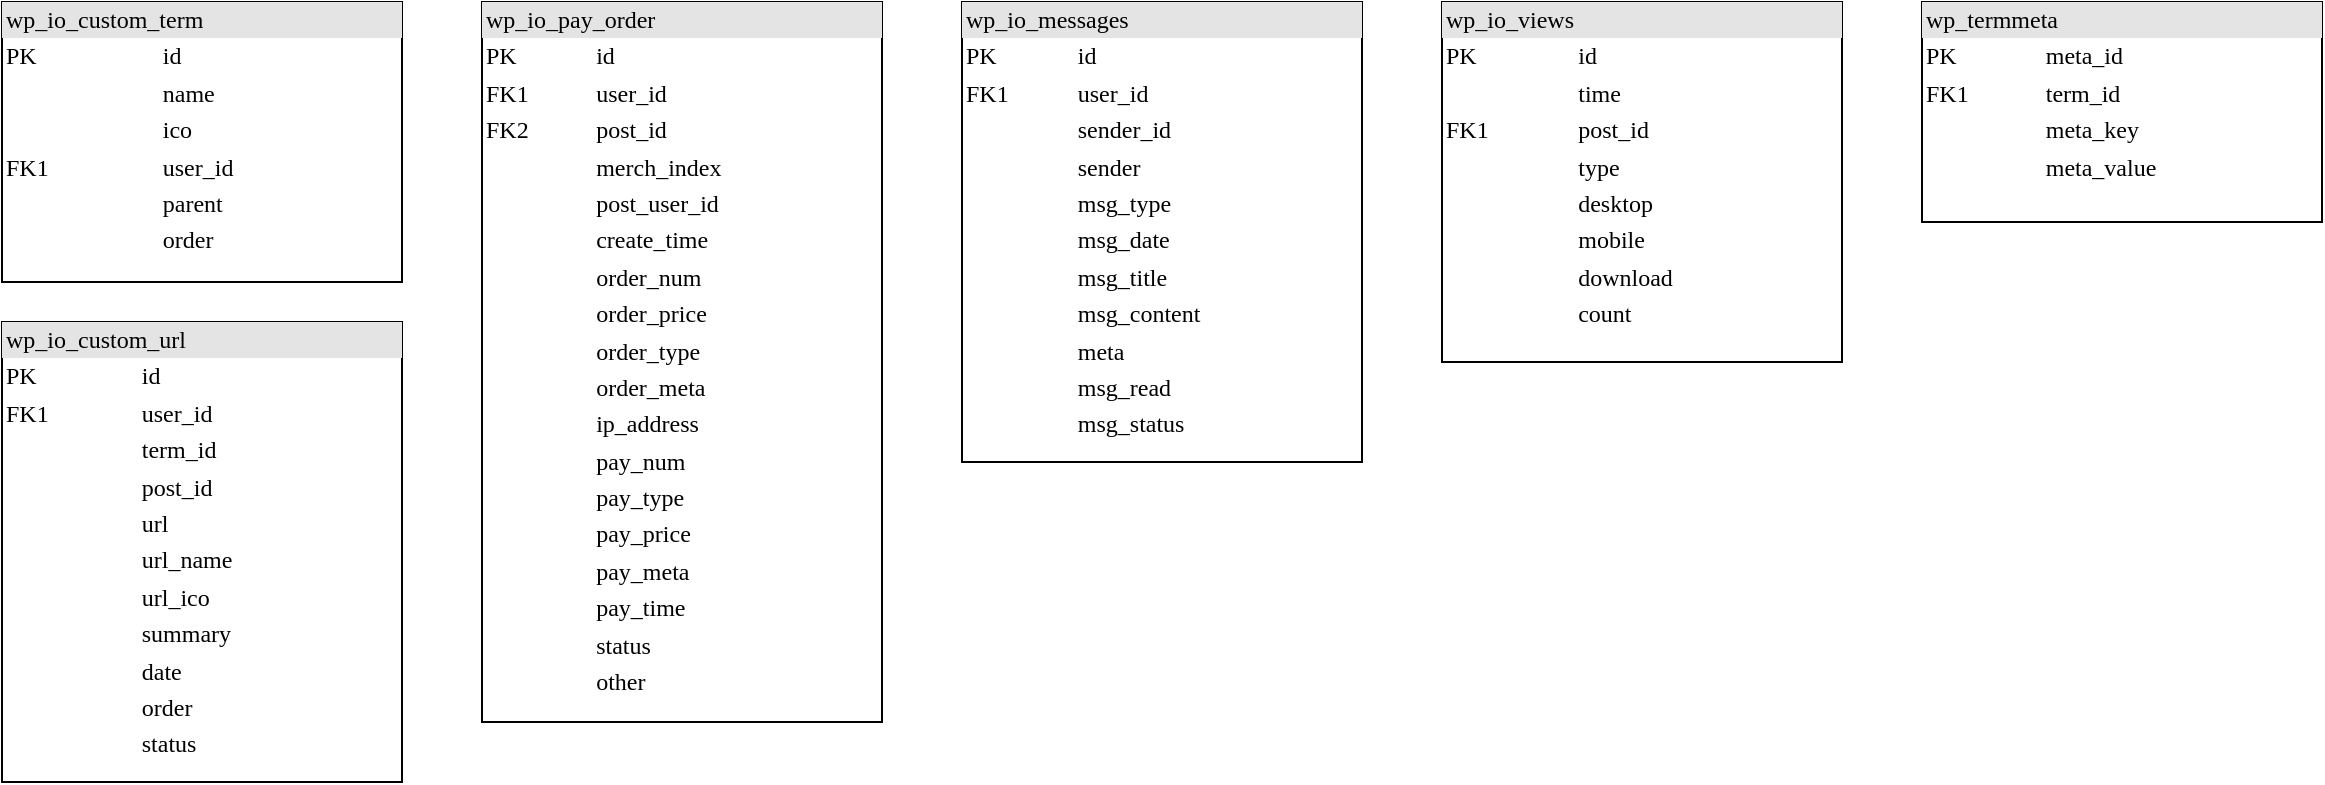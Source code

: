 <mxfile version="24.7.17">
  <diagram name="Page-1" id="2ca16b54-16f6-2749-3443-fa8db7711227">
    <mxGraphModel dx="1426" dy="781" grid="1" gridSize="10" guides="1" tooltips="1" connect="1" arrows="1" fold="1" page="1" pageScale="1" pageWidth="1100" pageHeight="850" background="none" math="0" shadow="0">
      <root>
        <mxCell id="0" />
        <mxCell id="1" parent="0" />
        <mxCell id="gSdk4kVnjCckjryoJUHf-1" value="&lt;div style=&quot;box-sizing:border-box;width:100%;background:#e4e4e4;padding:2px;&quot;&gt;wp_io_custom_term&lt;br&gt;&lt;/div&gt;&lt;table style=&quot;width:100%;font-size:1em;&quot; cellpadding=&quot;2&quot; cellspacing=&quot;0&quot;&gt;&lt;tbody&gt;&lt;tr&gt;&lt;td&gt;PK&lt;/td&gt;&lt;td&gt;id&lt;/td&gt;&lt;/tr&gt;&lt;tr&gt;&lt;td&gt;&lt;br&gt;&lt;/td&gt;&lt;td&gt;name&lt;/td&gt;&lt;/tr&gt;&lt;tr&gt;&lt;td&gt;&lt;/td&gt;&lt;td&gt;ico&lt;br&gt;&lt;/td&gt;&lt;/tr&gt;&lt;tr&gt;&lt;td&gt;FK1&lt;/td&gt;&lt;td&gt;user_id&lt;br&gt;&lt;/td&gt;&lt;/tr&gt;&lt;tr&gt;&lt;td&gt;&lt;br&gt;&lt;/td&gt;&lt;td&gt;parent&lt;/td&gt;&lt;/tr&gt;&lt;tr&gt;&lt;td&gt;&lt;br&gt;&lt;/td&gt;&lt;td&gt;order&lt;/td&gt;&lt;/tr&gt;&lt;/tbody&gt;&lt;/table&gt;" style="verticalAlign=top;align=left;overflow=fill;html=1;rounded=0;shadow=0;comic=0;labelBackgroundColor=none;strokeWidth=1;fontFamily=Verdana;fontSize=12" parent="1" vertex="1">
          <mxGeometry x="40" y="40" width="200" height="140" as="geometry" />
        </mxCell>
        <mxCell id="lL7BRRvSai_WVeJ1A8zK-7" value="&lt;div style=&quot;box-sizing:border-box;width:100%;background:#e4e4e4;padding:2px;&quot;&gt;wp_io_custom_url&lt;br&gt;&lt;/div&gt;&lt;table style=&quot;width:100%;font-size:1em;&quot; cellpadding=&quot;2&quot; cellspacing=&quot;0&quot;&gt;&lt;tbody&gt;&lt;tr&gt;&lt;td&gt;PK&lt;/td&gt;&lt;td&gt;id&lt;/td&gt;&lt;/tr&gt;&lt;tr&gt;&lt;td&gt;FK1&lt;/td&gt;&lt;td&gt;user_id&lt;/td&gt;&lt;/tr&gt;&lt;tr&gt;&lt;td&gt;&lt;/td&gt;&lt;td&gt;term_id&lt;br&gt;&lt;/td&gt;&lt;/tr&gt;&lt;tr&gt;&lt;td&gt;&lt;br&gt;&lt;/td&gt;&lt;td&gt;post_id&lt;br&gt;&lt;/td&gt;&lt;/tr&gt;&lt;tr&gt;&lt;td&gt;&lt;br&gt;&lt;/td&gt;&lt;td&gt;url&lt;/td&gt;&lt;/tr&gt;&lt;tr&gt;&lt;td&gt;&lt;br&gt;&lt;/td&gt;&lt;td&gt;url_name&lt;/td&gt;&lt;/tr&gt;&lt;tr&gt;&lt;td&gt;&lt;br&gt;&lt;/td&gt;&lt;td&gt;url_ico&lt;/td&gt;&lt;/tr&gt;&lt;tr&gt;&lt;td&gt;&lt;br&gt;&lt;/td&gt;&lt;td&gt;summary&lt;/td&gt;&lt;/tr&gt;&lt;tr&gt;&lt;td&gt;&lt;br&gt;&lt;/td&gt;&lt;td&gt;date&lt;/td&gt;&lt;/tr&gt;&lt;tr&gt;&lt;td&gt;&lt;br&gt;&lt;/td&gt;&lt;td&gt;order&lt;/td&gt;&lt;/tr&gt;&lt;tr&gt;&lt;td&gt;&lt;br&gt;&lt;/td&gt;&lt;td&gt;status&lt;/td&gt;&lt;/tr&gt;&lt;/tbody&gt;&lt;/table&gt;" style="verticalAlign=top;align=left;overflow=fill;html=1;rounded=0;shadow=0;comic=0;labelBackgroundColor=none;strokeWidth=1;fontFamily=Verdana;fontSize=12" vertex="1" parent="1">
          <mxGeometry x="40" y="200" width="200" height="230" as="geometry" />
        </mxCell>
        <mxCell id="lL7BRRvSai_WVeJ1A8zK-8" value="&lt;div style=&quot;box-sizing:border-box;width:100%;background:#e4e4e4;padding:2px;&quot;&gt;wp_io_messages&lt;br&gt;&lt;/div&gt;&lt;table style=&quot;width:100%;font-size:1em;&quot; cellpadding=&quot;2&quot; cellspacing=&quot;0&quot;&gt;&lt;tbody&gt;&lt;tr&gt;&lt;td&gt;PK&lt;/td&gt;&lt;td&gt;id&lt;/td&gt;&lt;/tr&gt;&lt;tr&gt;&lt;td&gt;FK1&lt;/td&gt;&lt;td&gt;user_id&lt;/td&gt;&lt;/tr&gt;&lt;tr&gt;&lt;td&gt;&lt;/td&gt;&lt;td&gt;sender_id&lt;/td&gt;&lt;/tr&gt;&lt;tr&gt;&lt;td&gt;&lt;br&gt;&lt;/td&gt;&lt;td&gt;sender&lt;/td&gt;&lt;/tr&gt;&lt;tr&gt;&lt;td&gt;&lt;br&gt;&lt;/td&gt;&lt;td&gt;msg_type&lt;/td&gt;&lt;/tr&gt;&lt;tr&gt;&lt;td&gt;&lt;br&gt;&lt;/td&gt;&lt;td&gt;msg_date&lt;/td&gt;&lt;/tr&gt;&lt;tr&gt;&lt;td&gt;&lt;br&gt;&lt;/td&gt;&lt;td&gt;msg_title&lt;/td&gt;&lt;/tr&gt;&lt;tr&gt;&lt;td&gt;&lt;br&gt;&lt;/td&gt;&lt;td&gt;msg_content&lt;/td&gt;&lt;/tr&gt;&lt;tr&gt;&lt;td&gt;&lt;br&gt;&lt;/td&gt;&lt;td&gt;meta&lt;/td&gt;&lt;/tr&gt;&lt;tr&gt;&lt;td&gt;&lt;br&gt;&lt;/td&gt;&lt;td&gt;msg_read&lt;/td&gt;&lt;/tr&gt;&lt;tr&gt;&lt;td&gt;&lt;br&gt;&lt;/td&gt;&lt;td&gt;msg_status&lt;/td&gt;&lt;/tr&gt;&lt;/tbody&gt;&lt;/table&gt;" style="verticalAlign=top;align=left;overflow=fill;html=1;rounded=0;shadow=0;comic=0;labelBackgroundColor=none;strokeWidth=1;fontFamily=Verdana;fontSize=12" vertex="1" parent="1">
          <mxGeometry x="520" y="40" width="200" height="230" as="geometry" />
        </mxCell>
        <mxCell id="lL7BRRvSai_WVeJ1A8zK-9" value="&lt;div style=&quot;box-sizing:border-box;width:100%;background:#e4e4e4;padding:2px;&quot;&gt;wp_io_pay_order&lt;br&gt;&lt;/div&gt;&lt;table style=&quot;width:100%;font-size:1em;&quot; cellpadding=&quot;2&quot; cellspacing=&quot;0&quot;&gt;&lt;tbody&gt;&lt;tr&gt;&lt;td&gt;PK&lt;/td&gt;&lt;td&gt;id&lt;/td&gt;&lt;/tr&gt;&lt;tr&gt;&lt;td&gt;FK1&lt;/td&gt;&lt;td&gt;user_id&lt;/td&gt;&lt;/tr&gt;&lt;tr&gt;&lt;td&gt;FK2&lt;/td&gt;&lt;td&gt;post_id&lt;/td&gt;&lt;/tr&gt;&lt;tr&gt;&lt;td&gt;&lt;br&gt;&lt;/td&gt;&lt;td&gt;merch_index&lt;/td&gt;&lt;/tr&gt;&lt;tr&gt;&lt;td&gt;&lt;br&gt;&lt;/td&gt;&lt;td&gt;post_user_id&lt;/td&gt;&lt;/tr&gt;&lt;tr&gt;&lt;td&gt;&lt;br&gt;&lt;/td&gt;&lt;td&gt;create_time&lt;/td&gt;&lt;/tr&gt;&lt;tr&gt;&lt;td&gt;&lt;br&gt;&lt;/td&gt;&lt;td&gt;order_num&lt;/td&gt;&lt;/tr&gt;&lt;tr&gt;&lt;td&gt;&lt;br&gt;&lt;/td&gt;&lt;td&gt;order_price&lt;/td&gt;&lt;/tr&gt;&lt;tr&gt;&lt;td&gt;&lt;br&gt;&lt;/td&gt;&lt;td&gt;order_type&lt;/td&gt;&lt;/tr&gt;&lt;tr&gt;&lt;td&gt;&lt;br&gt;&lt;/td&gt;&lt;td&gt;order_meta&lt;/td&gt;&lt;/tr&gt;&lt;tr&gt;&lt;td&gt;&lt;br&gt;&lt;/td&gt;&lt;td&gt;ip_address&lt;br&gt;&lt;/td&gt;&lt;/tr&gt;&lt;tr&gt;&lt;td&gt;&lt;br&gt;&lt;/td&gt;&lt;td&gt;pay_num&lt;/td&gt;&lt;/tr&gt;&lt;tr&gt;&lt;td&gt;&lt;br&gt;&lt;/td&gt;&lt;td&gt;pay_type&lt;/td&gt;&lt;/tr&gt;&lt;tr&gt;&lt;td&gt;&lt;br&gt;&lt;/td&gt;&lt;td&gt;pay_price&lt;/td&gt;&lt;/tr&gt;&lt;tr&gt;&lt;td&gt;&lt;br&gt;&lt;/td&gt;&lt;td&gt;pay_meta&lt;/td&gt;&lt;/tr&gt;&lt;tr&gt;&lt;td&gt;&lt;br&gt;&lt;/td&gt;&lt;td&gt;pay_time&lt;/td&gt;&lt;/tr&gt;&lt;tr&gt;&lt;td&gt;&lt;br&gt;&lt;/td&gt;&lt;td&gt;status&lt;/td&gt;&lt;/tr&gt;&lt;tr&gt;&lt;td&gt;&lt;br&gt;&lt;/td&gt;&lt;td&gt;other&lt;/td&gt;&lt;/tr&gt;&lt;tr&gt;&lt;td&gt;&lt;br&gt;&lt;/td&gt;&lt;td&gt;&lt;br&gt;&lt;/td&gt;&lt;/tr&gt;&lt;/tbody&gt;&lt;/table&gt;" style="verticalAlign=top;align=left;overflow=fill;html=1;rounded=0;shadow=0;comic=0;labelBackgroundColor=none;strokeWidth=1;fontFamily=Verdana;fontSize=12" vertex="1" parent="1">
          <mxGeometry x="280" y="40" width="200" height="360" as="geometry" />
        </mxCell>
        <mxCell id="lL7BRRvSai_WVeJ1A8zK-11" value="&lt;div style=&quot;box-sizing:border-box;width:100%;background:#e4e4e4;padding:2px;&quot;&gt;wp_io_views&lt;br&gt;&lt;/div&gt;&lt;table style=&quot;width:100%;font-size:1em;&quot; cellpadding=&quot;2&quot; cellspacing=&quot;0&quot;&gt;&lt;tbody&gt;&lt;tr&gt;&lt;td&gt;PK&lt;/td&gt;&lt;td&gt;id&lt;/td&gt;&lt;/tr&gt;&lt;tr&gt;&lt;td&gt;&lt;br&gt;&lt;/td&gt;&lt;td&gt;time&lt;/td&gt;&lt;/tr&gt;&lt;tr&gt;&lt;td&gt;FK1&lt;/td&gt;&lt;td&gt;post_id&lt;br&gt;&lt;/td&gt;&lt;/tr&gt;&lt;tr&gt;&lt;td&gt;&lt;br&gt;&lt;/td&gt;&lt;td&gt;type&lt;br&gt;&lt;/td&gt;&lt;/tr&gt;&lt;tr&gt;&lt;td&gt;&lt;br&gt;&lt;/td&gt;&lt;td&gt;desktop&lt;/td&gt;&lt;/tr&gt;&lt;tr&gt;&lt;td&gt;&lt;br&gt;&lt;/td&gt;&lt;td&gt;mobile&lt;/td&gt;&lt;/tr&gt;&lt;tr&gt;&lt;td&gt;&lt;br&gt;&lt;/td&gt;&lt;td&gt;download&lt;/td&gt;&lt;/tr&gt;&lt;tr&gt;&lt;td&gt;&lt;br&gt;&lt;/td&gt;&lt;td&gt;count&lt;/td&gt;&lt;/tr&gt;&lt;/tbody&gt;&lt;/table&gt;" style="verticalAlign=top;align=left;overflow=fill;html=1;rounded=0;shadow=0;comic=0;labelBackgroundColor=none;strokeWidth=1;fontFamily=Verdana;fontSize=12" vertex="1" parent="1">
          <mxGeometry x="760" y="40" width="200" height="180" as="geometry" />
        </mxCell>
        <mxCell id="lL7BRRvSai_WVeJ1A8zK-12" value="&lt;div style=&quot;box-sizing:border-box;width:100%;background:#e4e4e4;padding:2px;&quot;&gt;wp_termmeta&lt;br&gt;&lt;/div&gt;&lt;table style=&quot;width:100%;font-size:1em;&quot; cellpadding=&quot;2&quot; cellspacing=&quot;0&quot;&gt;&lt;tbody&gt;&lt;tr&gt;&lt;td&gt;PK&lt;/td&gt;&lt;td&gt;meta_id&lt;/td&gt;&lt;/tr&gt;&lt;tr&gt;&lt;td&gt;FK1&lt;/td&gt;&lt;td&gt;term_id&lt;/td&gt;&lt;/tr&gt;&lt;tr&gt;&lt;td&gt;&lt;/td&gt;&lt;td&gt;meta_key&lt;br&gt;&lt;/td&gt;&lt;/tr&gt;&lt;tr&gt;&lt;td&gt;&lt;br&gt;&lt;/td&gt;&lt;td&gt;meta_value&lt;/td&gt;&lt;/tr&gt;&lt;/tbody&gt;&lt;/table&gt;" style="verticalAlign=top;align=left;overflow=fill;html=1;rounded=0;shadow=0;comic=0;labelBackgroundColor=none;strokeWidth=1;fontFamily=Verdana;fontSize=12" vertex="1" parent="1">
          <mxGeometry x="1000" y="40" width="200" height="110" as="geometry" />
        </mxCell>
      </root>
    </mxGraphModel>
  </diagram>
</mxfile>
